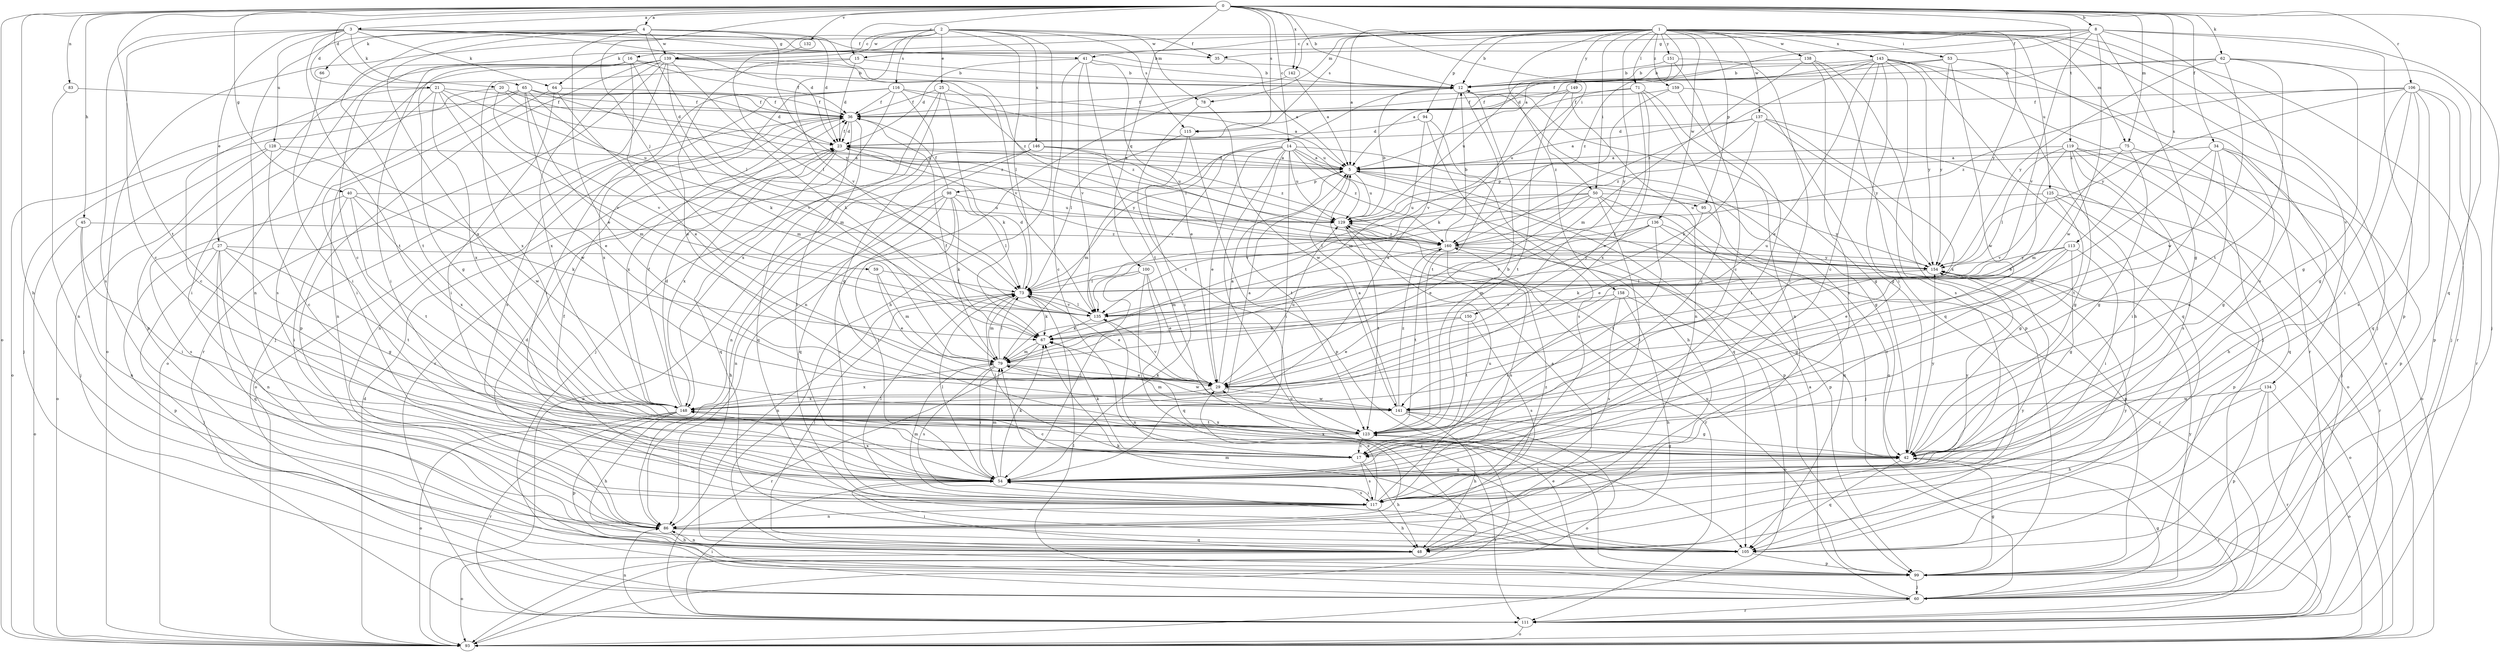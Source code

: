 strict digraph  {
0;
1;
2;
3;
4;
5;
8;
12;
14;
15;
16;
17;
20;
21;
23;
25;
27;
29;
34;
35;
36;
40;
41;
42;
45;
48;
50;
53;
54;
59;
60;
62;
64;
65;
66;
67;
71;
73;
75;
78;
79;
83;
86;
93;
94;
95;
98;
99;
100;
105;
106;
111;
113;
115;
116;
117;
119;
123;
125;
128;
129;
132;
134;
135;
136;
137;
138;
139;
141;
142;
143;
146;
148;
149;
150;
151;
154;
158;
159;
160;
0 -> 3  [label=a];
0 -> 4  [label=a];
0 -> 8  [label=b];
0 -> 12  [label=b];
0 -> 14  [label=c];
0 -> 15  [label=c];
0 -> 20  [label=d];
0 -> 34  [label=f];
0 -> 40  [label=g];
0 -> 45  [label=h];
0 -> 48  [label=h];
0 -> 50  [label=i];
0 -> 59  [label=j];
0 -> 62  [label=k];
0 -> 75  [label=m];
0 -> 83  [label=n];
0 -> 93  [label=o];
0 -> 100  [label=q];
0 -> 105  [label=q];
0 -> 106  [label=r];
0 -> 113  [label=s];
0 -> 115  [label=s];
0 -> 119  [label=t];
0 -> 123  [label=t];
0 -> 132  [label=v];
0 -> 142  [label=x];
1 -> 5  [label=a];
1 -> 12  [label=b];
1 -> 15  [label=c];
1 -> 50  [label=i];
1 -> 53  [label=i];
1 -> 60  [label=j];
1 -> 64  [label=k];
1 -> 71  [label=l];
1 -> 75  [label=m];
1 -> 78  [label=m];
1 -> 94  [label=p];
1 -> 95  [label=p];
1 -> 111  [label=r];
1 -> 115  [label=s];
1 -> 125  [label=u];
1 -> 134  [label=v];
1 -> 136  [label=w];
1 -> 137  [label=w];
1 -> 138  [label=w];
1 -> 142  [label=x];
1 -> 143  [label=x];
1 -> 149  [label=y];
1 -> 150  [label=y];
1 -> 151  [label=y];
1 -> 154  [label=y];
1 -> 158  [label=z];
1 -> 159  [label=z];
1 -> 160  [label=z];
2 -> 16  [label=c];
2 -> 17  [label=c];
2 -> 25  [label=e];
2 -> 35  [label=f];
2 -> 48  [label=h];
2 -> 73  [label=l];
2 -> 78  [label=m];
2 -> 93  [label=o];
2 -> 115  [label=s];
2 -> 116  [label=s];
2 -> 135  [label=v];
2 -> 139  [label=w];
2 -> 146  [label=x];
3 -> 12  [label=b];
3 -> 17  [label=c];
3 -> 21  [label=d];
3 -> 23  [label=d];
3 -> 27  [label=e];
3 -> 35  [label=f];
3 -> 41  [label=g];
3 -> 64  [label=k];
3 -> 65  [label=k];
3 -> 117  [label=s];
3 -> 123  [label=t];
3 -> 128  [label=u];
4 -> 23  [label=d];
4 -> 29  [label=e];
4 -> 66  [label=k];
4 -> 73  [label=l];
4 -> 86  [label=n];
4 -> 123  [label=t];
4 -> 139  [label=w];
4 -> 148  [label=x];
4 -> 154  [label=y];
4 -> 160  [label=z];
5 -> 23  [label=d];
5 -> 95  [label=p];
5 -> 98  [label=p];
5 -> 99  [label=p];
5 -> 129  [label=u];
8 -> 5  [label=a];
8 -> 35  [label=f];
8 -> 41  [label=g];
8 -> 42  [label=g];
8 -> 60  [label=j];
8 -> 99  [label=p];
8 -> 117  [label=s];
8 -> 135  [label=v];
8 -> 139  [label=w];
8 -> 141  [label=w];
12 -> 36  [label=f];
12 -> 42  [label=g];
12 -> 73  [label=l];
12 -> 93  [label=o];
12 -> 123  [label=t];
12 -> 148  [label=x];
14 -> 5  [label=a];
14 -> 29  [label=e];
14 -> 42  [label=g];
14 -> 54  [label=i];
14 -> 79  [label=m];
14 -> 93  [label=o];
14 -> 105  [label=q];
14 -> 123  [label=t];
14 -> 129  [label=u];
14 -> 135  [label=v];
14 -> 160  [label=z];
15 -> 12  [label=b];
15 -> 23  [label=d];
15 -> 29  [label=e];
15 -> 148  [label=x];
16 -> 12  [label=b];
16 -> 29  [label=e];
16 -> 36  [label=f];
16 -> 42  [label=g];
16 -> 54  [label=i];
16 -> 67  [label=k];
16 -> 99  [label=p];
17 -> 48  [label=h];
17 -> 67  [label=k];
17 -> 73  [label=l];
17 -> 117  [label=s];
20 -> 23  [label=d];
20 -> 36  [label=f];
20 -> 93  [label=o];
20 -> 135  [label=v];
20 -> 160  [label=z];
21 -> 17  [label=c];
21 -> 36  [label=f];
21 -> 54  [label=i];
21 -> 129  [label=u];
21 -> 135  [label=v];
21 -> 141  [label=w];
21 -> 148  [label=x];
23 -> 5  [label=a];
23 -> 36  [label=f];
23 -> 105  [label=q];
23 -> 148  [label=x];
23 -> 154  [label=y];
25 -> 36  [label=f];
25 -> 60  [label=j];
25 -> 67  [label=k];
25 -> 148  [label=x];
25 -> 160  [label=z];
27 -> 42  [label=g];
27 -> 60  [label=j];
27 -> 86  [label=n];
27 -> 99  [label=p];
27 -> 105  [label=q];
27 -> 123  [label=t];
27 -> 154  [label=y];
29 -> 5  [label=a];
29 -> 129  [label=u];
29 -> 135  [label=v];
29 -> 141  [label=w];
29 -> 148  [label=x];
34 -> 5  [label=a];
34 -> 17  [label=c];
34 -> 42  [label=g];
34 -> 48  [label=h];
34 -> 99  [label=p];
34 -> 123  [label=t];
34 -> 141  [label=w];
35 -> 5  [label=a];
36 -> 23  [label=d];
36 -> 54  [label=i];
36 -> 86  [label=n];
36 -> 93  [label=o];
36 -> 105  [label=q];
36 -> 148  [label=x];
40 -> 54  [label=i];
40 -> 67  [label=k];
40 -> 117  [label=s];
40 -> 123  [label=t];
40 -> 129  [label=u];
40 -> 148  [label=x];
41 -> 12  [label=b];
41 -> 17  [label=c];
41 -> 23  [label=d];
41 -> 29  [label=e];
41 -> 123  [label=t];
41 -> 135  [label=v];
42 -> 54  [label=i];
42 -> 105  [label=q];
42 -> 111  [label=r];
42 -> 148  [label=x];
42 -> 154  [label=y];
45 -> 54  [label=i];
45 -> 86  [label=n];
45 -> 93  [label=o];
45 -> 160  [label=z];
48 -> 5  [label=a];
48 -> 54  [label=i];
48 -> 73  [label=l];
48 -> 86  [label=n];
48 -> 93  [label=o];
48 -> 154  [label=y];
50 -> 29  [label=e];
50 -> 54  [label=i];
50 -> 73  [label=l];
50 -> 99  [label=p];
50 -> 105  [label=q];
50 -> 129  [label=u];
50 -> 135  [label=v];
50 -> 154  [label=y];
53 -> 12  [label=b];
53 -> 36  [label=f];
53 -> 48  [label=h];
53 -> 111  [label=r];
53 -> 141  [label=w];
53 -> 154  [label=y];
54 -> 42  [label=g];
54 -> 67  [label=k];
54 -> 73  [label=l];
54 -> 79  [label=m];
54 -> 117  [label=s];
54 -> 148  [label=x];
54 -> 154  [label=y];
59 -> 29  [label=e];
59 -> 73  [label=l];
59 -> 79  [label=m];
60 -> 5  [label=a];
60 -> 42  [label=g];
60 -> 73  [label=l];
60 -> 111  [label=r];
60 -> 154  [label=y];
62 -> 12  [label=b];
62 -> 23  [label=d];
62 -> 42  [label=g];
62 -> 60  [label=j];
62 -> 123  [label=t];
62 -> 141  [label=w];
62 -> 154  [label=y];
64 -> 36  [label=f];
64 -> 54  [label=i];
64 -> 79  [label=m];
64 -> 86  [label=n];
65 -> 23  [label=d];
65 -> 29  [label=e];
65 -> 36  [label=f];
65 -> 54  [label=i];
65 -> 60  [label=j];
65 -> 79  [label=m];
65 -> 129  [label=u];
65 -> 135  [label=v];
66 -> 54  [label=i];
67 -> 79  [label=m];
67 -> 111  [label=r];
71 -> 17  [label=c];
71 -> 29  [label=e];
71 -> 36  [label=f];
71 -> 86  [label=n];
71 -> 129  [label=u];
71 -> 148  [label=x];
73 -> 23  [label=d];
73 -> 29  [label=e];
73 -> 67  [label=k];
73 -> 79  [label=m];
73 -> 86  [label=n];
73 -> 135  [label=v];
75 -> 5  [label=a];
75 -> 42  [label=g];
75 -> 60  [label=j];
75 -> 79  [label=m];
78 -> 123  [label=t];
78 -> 141  [label=w];
79 -> 29  [label=e];
79 -> 36  [label=f];
79 -> 54  [label=i];
79 -> 73  [label=l];
79 -> 117  [label=s];
79 -> 141  [label=w];
79 -> 148  [label=x];
83 -> 36  [label=f];
83 -> 86  [label=n];
86 -> 23  [label=d];
86 -> 48  [label=h];
86 -> 105  [label=q];
86 -> 160  [label=z];
93 -> 23  [label=d];
93 -> 123  [label=t];
94 -> 23  [label=d];
94 -> 48  [label=h];
94 -> 79  [label=m];
94 -> 117  [label=s];
95 -> 29  [label=e];
95 -> 60  [label=j];
98 -> 36  [label=f];
98 -> 48  [label=h];
98 -> 54  [label=i];
98 -> 67  [label=k];
98 -> 73  [label=l];
98 -> 86  [label=n];
98 -> 117  [label=s];
98 -> 129  [label=u];
99 -> 29  [label=e];
99 -> 42  [label=g];
99 -> 60  [label=j];
99 -> 129  [label=u];
100 -> 29  [label=e];
100 -> 54  [label=i];
100 -> 73  [label=l];
100 -> 105  [label=q];
100 -> 111  [label=r];
105 -> 54  [label=i];
105 -> 67  [label=k];
105 -> 79  [label=m];
105 -> 99  [label=p];
105 -> 154  [label=y];
106 -> 36  [label=f];
106 -> 42  [label=g];
106 -> 54  [label=i];
106 -> 99  [label=p];
106 -> 105  [label=q];
106 -> 111  [label=r];
106 -> 117  [label=s];
106 -> 154  [label=y];
106 -> 160  [label=z];
111 -> 54  [label=i];
111 -> 86  [label=n];
111 -> 93  [label=o];
113 -> 17  [label=c];
113 -> 29  [label=e];
113 -> 42  [label=g];
113 -> 54  [label=i];
113 -> 67  [label=k];
113 -> 154  [label=y];
115 -> 54  [label=i];
115 -> 73  [label=l];
115 -> 99  [label=p];
116 -> 5  [label=a];
116 -> 36  [label=f];
116 -> 42  [label=g];
116 -> 54  [label=i];
116 -> 111  [label=r];
116 -> 117  [label=s];
116 -> 129  [label=u];
116 -> 148  [label=x];
117 -> 29  [label=e];
117 -> 36  [label=f];
117 -> 48  [label=h];
117 -> 54  [label=i];
117 -> 73  [label=l];
117 -> 79  [label=m];
117 -> 86  [label=n];
117 -> 129  [label=u];
119 -> 5  [label=a];
119 -> 29  [label=e];
119 -> 42  [label=g];
119 -> 54  [label=i];
119 -> 73  [label=l];
119 -> 93  [label=o];
119 -> 105  [label=q];
119 -> 117  [label=s];
123 -> 12  [label=b];
123 -> 17  [label=c];
123 -> 42  [label=g];
123 -> 148  [label=x];
125 -> 42  [label=g];
125 -> 99  [label=p];
125 -> 111  [label=r];
125 -> 129  [label=u];
125 -> 135  [label=v];
128 -> 5  [label=a];
128 -> 17  [label=c];
128 -> 60  [label=j];
128 -> 93  [label=o];
128 -> 141  [label=w];
129 -> 12  [label=b];
129 -> 111  [label=r];
129 -> 123  [label=t];
129 -> 160  [label=z];
132 -> 73  [label=l];
134 -> 48  [label=h];
134 -> 93  [label=o];
134 -> 99  [label=p];
134 -> 111  [label=r];
134 -> 141  [label=w];
135 -> 67  [label=k];
135 -> 73  [label=l];
135 -> 86  [label=n];
136 -> 79  [label=m];
136 -> 99  [label=p];
136 -> 111  [label=r];
136 -> 123  [label=t];
136 -> 135  [label=v];
136 -> 160  [label=z];
137 -> 5  [label=a];
137 -> 23  [label=d];
137 -> 67  [label=k];
137 -> 93  [label=o];
137 -> 148  [label=x];
137 -> 154  [label=y];
137 -> 160  [label=z];
138 -> 12  [label=b];
138 -> 79  [label=m];
138 -> 99  [label=p];
138 -> 105  [label=q];
138 -> 117  [label=s];
139 -> 12  [label=b];
139 -> 60  [label=j];
139 -> 67  [label=k];
139 -> 79  [label=m];
139 -> 93  [label=o];
139 -> 99  [label=p];
139 -> 111  [label=r];
139 -> 117  [label=s];
139 -> 135  [label=v];
139 -> 148  [label=x];
141 -> 5  [label=a];
141 -> 42  [label=g];
141 -> 48  [label=h];
141 -> 67  [label=k];
141 -> 79  [label=m];
141 -> 93  [label=o];
141 -> 160  [label=z];
142 -> 5  [label=a];
142 -> 86  [label=n];
143 -> 5  [label=a];
143 -> 12  [label=b];
143 -> 17  [label=c];
143 -> 29  [label=e];
143 -> 54  [label=i];
143 -> 60  [label=j];
143 -> 93  [label=o];
143 -> 105  [label=q];
143 -> 117  [label=s];
143 -> 154  [label=y];
143 -> 160  [label=z];
146 -> 5  [label=a];
146 -> 86  [label=n];
146 -> 93  [label=o];
146 -> 105  [label=q];
146 -> 129  [label=u];
146 -> 160  [label=z];
148 -> 5  [label=a];
148 -> 17  [label=c];
148 -> 23  [label=d];
148 -> 36  [label=f];
148 -> 48  [label=h];
148 -> 93  [label=o];
148 -> 99  [label=p];
148 -> 111  [label=r];
148 -> 123  [label=t];
149 -> 36  [label=f];
149 -> 67  [label=k];
149 -> 86  [label=n];
149 -> 123  [label=t];
150 -> 29  [label=e];
150 -> 67  [label=k];
150 -> 117  [label=s];
150 -> 123  [label=t];
151 -> 12  [label=b];
151 -> 17  [label=c];
151 -> 54  [label=i];
151 -> 129  [label=u];
154 -> 73  [label=l];
154 -> 93  [label=o];
154 -> 129  [label=u];
158 -> 17  [label=c];
158 -> 48  [label=h];
158 -> 93  [label=o];
158 -> 117  [label=s];
158 -> 135  [label=v];
159 -> 36  [label=f];
159 -> 42  [label=g];
159 -> 54  [label=i];
159 -> 135  [label=v];
160 -> 12  [label=b];
160 -> 42  [label=g];
160 -> 79  [label=m];
160 -> 117  [label=s];
160 -> 123  [label=t];
160 -> 154  [label=y];
}
